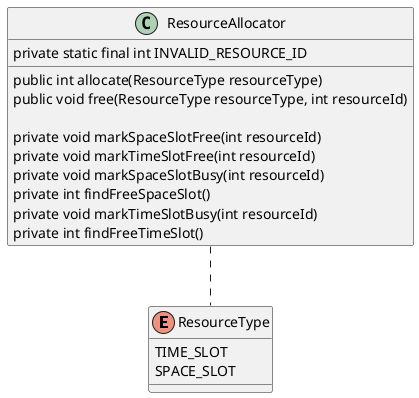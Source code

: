 @startuml 

enum ResourceType
{
    TIME_SLOT
    SPACE_SLOT
}

class ResourceAllocator
{
    private static final int INVALID_RESOURCE_ID

    public int allocate(ResourceType resourceType)
    public void free(ResourceType resourceType, int resourceId)
    
    private void markSpaceSlotFree(int resourceId)
    private void markTimeSlotFree(int resourceId)
    private void markSpaceSlotBusy(int resourceId)
    private int findFreeSpaceSlot()
    private void markTimeSlotBusy(int resourceId)
    private int findFreeTimeSlot()
}

ResourceAllocator -. ResourceType

@enduml 